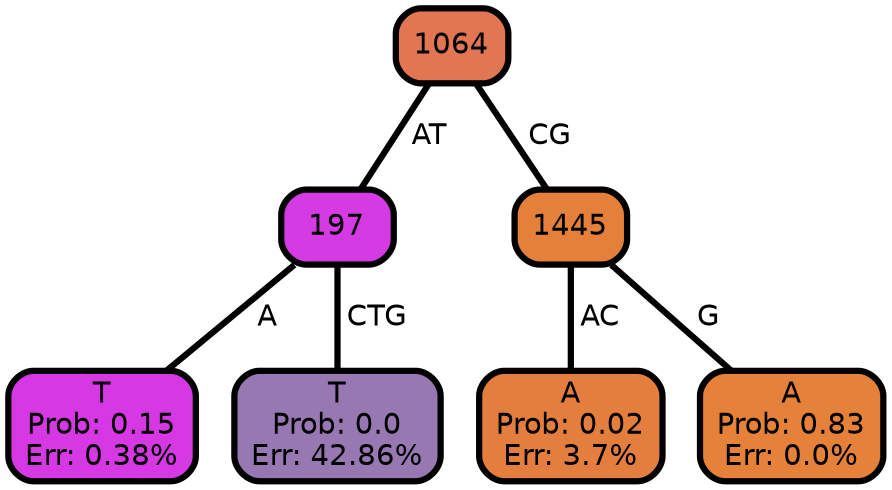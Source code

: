 graph Tree {
node [shape=box, style="filled, rounded", color="black",penwidth="3", fontname=helvetica] ;
graph [splines=straight, bgcolor=transparent, dpi=600] ;
edge [fontname=helvetica,color=black] ;
1 [label="1064", fillcolor="#e27653",fontcolor="black"] ;
2 [label="197", fillcolor="#d43be3",fontcolor="black"] ;
3 [label="T
Prob: 0.15
Err: 0.38%", fillcolor="#d639e4",fontcolor="black"] ;
4 [label="T
Prob: 0.0
Err: 42.86%", fillcolor="#9778b3",fontcolor="black"] ;
5 [label="1445", fillcolor="#e48039",fontcolor="black"] ;
6 [label="A
Prob: 0.02
Err: 3.7%", fillcolor="#e47e3f",fontcolor="black"] ;
7 [label="A
Prob: 0.83
Err: 0.0%", fillcolor="#e58139",fontcolor="black"] ;
1 -- 2 [label=" AT ",fontcolor=black,penwidth=3] ;
1 -- 5 [label=" CG ",fontcolor=black,penwidth=3] ;
2 -- 3 [label=" A ",fontcolor=black,penwidth=3] ;
2 -- 4 [label=" CTG ",fontcolor=black,penwidth=3] ;
5 -- 6 [label=" AC ",fontcolor=black,penwidth=3] ;
5 -- 7 [label=" G ",fontcolor=black,penwidth=3] ;
}